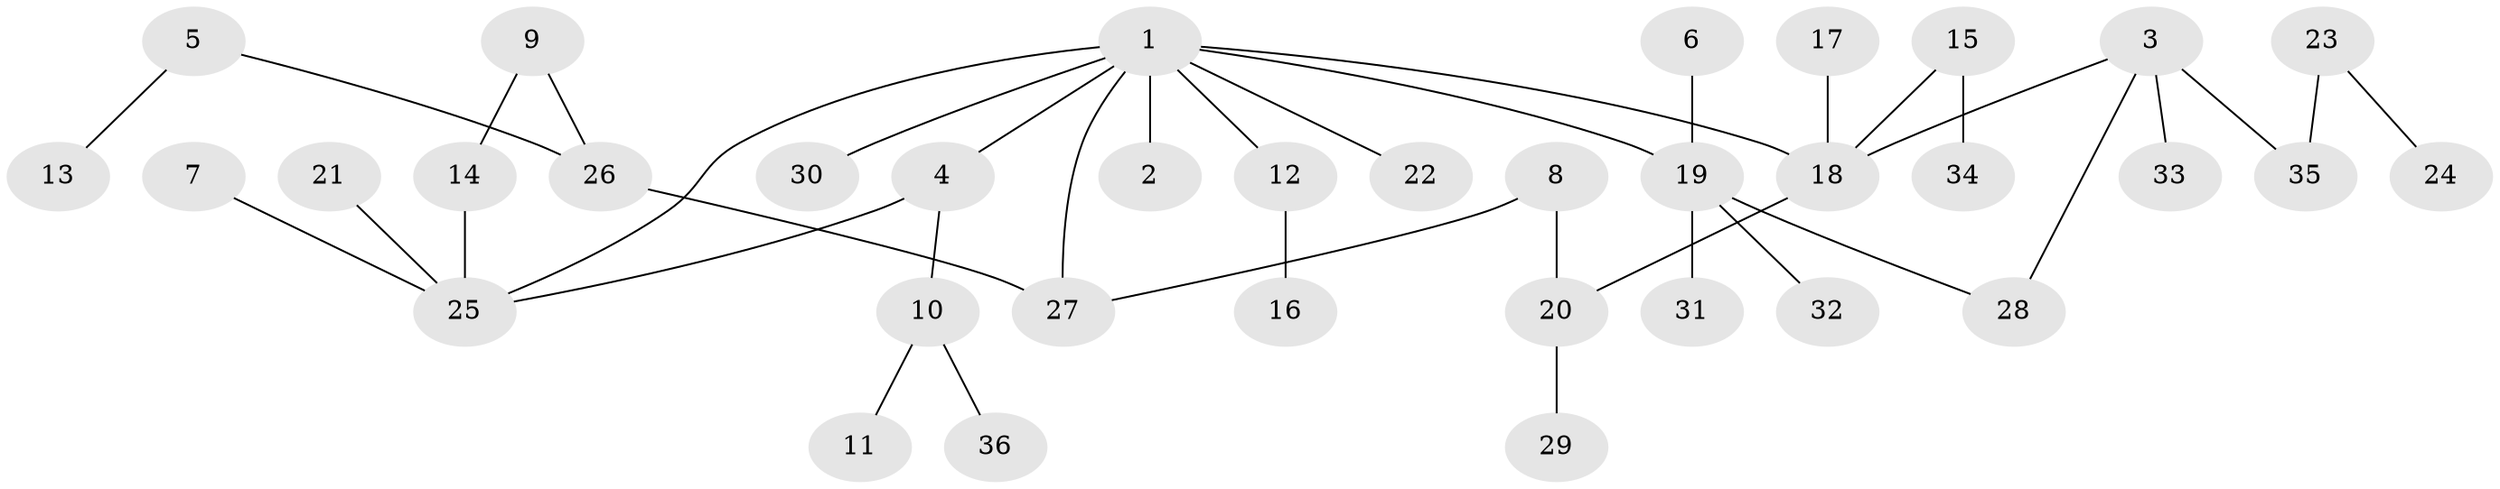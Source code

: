 // original degree distribution, {5: 0.027777777777777776, 6: 0.027777777777777776, 4: 0.06944444444444445, 2: 0.3472222222222222, 3: 0.09722222222222222, 7: 0.013888888888888888, 1: 0.4166666666666667}
// Generated by graph-tools (version 1.1) at 2025/25/03/09/25 03:25:33]
// undirected, 36 vertices, 39 edges
graph export_dot {
graph [start="1"]
  node [color=gray90,style=filled];
  1;
  2;
  3;
  4;
  5;
  6;
  7;
  8;
  9;
  10;
  11;
  12;
  13;
  14;
  15;
  16;
  17;
  18;
  19;
  20;
  21;
  22;
  23;
  24;
  25;
  26;
  27;
  28;
  29;
  30;
  31;
  32;
  33;
  34;
  35;
  36;
  1 -- 2 [weight=1.0];
  1 -- 4 [weight=1.0];
  1 -- 12 [weight=1.0];
  1 -- 18 [weight=1.0];
  1 -- 19 [weight=1.0];
  1 -- 22 [weight=1.0];
  1 -- 25 [weight=1.0];
  1 -- 27 [weight=1.0];
  1 -- 30 [weight=1.0];
  3 -- 18 [weight=1.0];
  3 -- 28 [weight=1.0];
  3 -- 33 [weight=1.0];
  3 -- 35 [weight=1.0];
  4 -- 10 [weight=1.0];
  4 -- 25 [weight=1.0];
  5 -- 13 [weight=1.0];
  5 -- 26 [weight=1.0];
  6 -- 19 [weight=1.0];
  7 -- 25 [weight=1.0];
  8 -- 20 [weight=1.0];
  8 -- 27 [weight=1.0];
  9 -- 14 [weight=1.0];
  9 -- 26 [weight=1.0];
  10 -- 11 [weight=1.0];
  10 -- 36 [weight=1.0];
  12 -- 16 [weight=1.0];
  14 -- 25 [weight=1.0];
  15 -- 18 [weight=1.0];
  15 -- 34 [weight=1.0];
  17 -- 18 [weight=1.0];
  18 -- 20 [weight=1.0];
  19 -- 28 [weight=1.0];
  19 -- 31 [weight=1.0];
  19 -- 32 [weight=1.0];
  20 -- 29 [weight=1.0];
  21 -- 25 [weight=1.0];
  23 -- 24 [weight=1.0];
  23 -- 35 [weight=1.0];
  26 -- 27 [weight=1.0];
}
